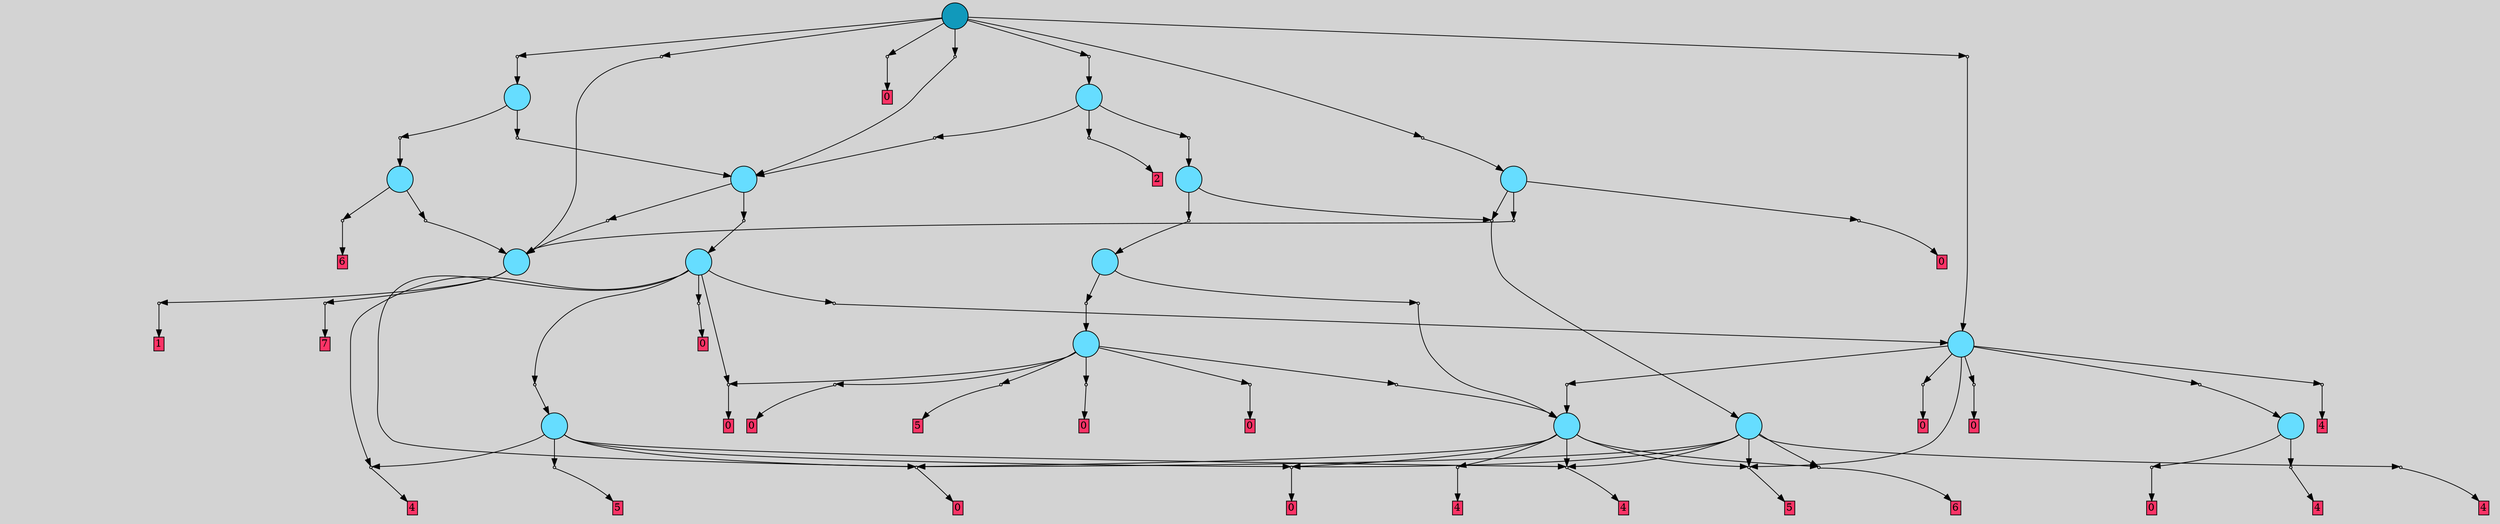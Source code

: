 // File exported with GEGELATI v1.3.1
// On the 2024-04-17 17:25:03
// With the File::TPGGraphDotExporter
digraph{
	graph[pad = "0.212, 0.055" bgcolor = lightgray]
	node[shape=circle style = filled label = ""]
		T0 [fillcolor="#66ddff"]
		T1 [fillcolor="#66ddff"]
		T2 [fillcolor="#66ddff"]
		T3 [fillcolor="#66ddff"]
		T4 [fillcolor="#66ddff"]
		T5 [fillcolor="#66ddff"]
		T6 [fillcolor="#66ddff"]
		T7 [fillcolor="#66ddff"]
		T8 [fillcolor="#66ddff"]
		T9 [fillcolor="#66ddff"]
		T10 [fillcolor="#66ddff"]
		T11 [fillcolor="#66ddff"]
		T12 [fillcolor="#66ddff"]
		T13 [fillcolor="#66ddff"]
		T14 [fillcolor="#66ddff"]
		T15 [fillcolor="#1199bb"]
		P0 [fillcolor="#cccccc" shape=point] //
		I0 [shape=box style=invis label="0|0&0|5#3|5#2|6#4|4&#92;n"]
		P0 -> I0[style=invis]
		A0 [fillcolor="#ff3366" shape=box margin=0.03 width=0 height=0 label="1"]
		T0 -> P0 -> A0
		P1 [fillcolor="#cccccc" shape=point] //
		I1 [shape=box style=invis label="1|0&2|4#0|3#2|2#3|4&#92;n"]
		P1 -> I1[style=invis]
		A1 [fillcolor="#ff3366" shape=box margin=0.03 width=0 height=0 label="7"]
		T0 -> P1 -> A1
		P2 [fillcolor="#cccccc" shape=point] //
		I2 [shape=box style=invis label="1|0&1|2#4|1#4|3#3|4&#92;n"]
		P2 -> I2[style=invis]
		A2 [fillcolor="#ff3366" shape=box margin=0.03 width=0 height=0 label="4"]
		T1 -> P2 -> A2
		P3 [fillcolor="#cccccc" shape=point] //
		I3 [shape=box style=invis label="2|0&3|1#2|0#2|3#3|2&#92;n"]
		P3 -> I3[style=invis]
		A3 [fillcolor="#ff3366" shape=box margin=0.03 width=0 height=0 label="0"]
		T1 -> P3 -> A3
		P4 [fillcolor="#cccccc" shape=point] //
		I4 [shape=box style=invis label="1|0&3|2#4|1#4|3#4|4&#92;n"]
		P4 -> I4[style=invis]
		A4 [fillcolor="#ff3366" shape=box margin=0.03 width=0 height=0 label="4"]
		T2 -> P4 -> A4
		P5 [fillcolor="#cccccc" shape=point] //
		I5 [shape=box style=invis label="2|0&3|1#2|0#2|3#3|2&#92;n"]
		P5 -> I5[style=invis]
		A5 [fillcolor="#ff3366" shape=box margin=0.03 width=0 height=0 label="0"]
		T2 -> P5 -> A5
		P6 [fillcolor="#cccccc" shape=point] //
		I6 [shape=box style=invis label="6|0&3|5#3|2#1|6#2|0&#92;n"]
		P6 -> I6[style=invis]
		A6 [fillcolor="#ff3366" shape=box margin=0.03 width=0 height=0 label="5"]
		T2 -> P6 -> A6
		P7 [fillcolor="#cccccc" shape=point] //
		I7 [shape=box style=invis label="2|0&1|3#2|1#0|2#4|6&#92;n"]
		P7 -> I7[style=invis]
		A7 [fillcolor="#ff3366" shape=box margin=0.03 width=0 height=0 label="4"]
		T2 -> P7 -> A7
		P8 [fillcolor="#cccccc" shape=point] //
		I8 [shape=box style=invis label="2|0&1|7#2|0#2|1#3|0&#92;n"]
		P8 -> I8[style=invis]
		A8 [fillcolor="#ff3366" shape=box margin=0.03 width=0 height=0 label="0"]
		T2 -> P8 -> A8
		P9 [fillcolor="#cccccc" shape=point] //
		I9 [shape=box style=invis label="4|0&4|7#0|1#0|3#3|6&#92;n"]
		P9 -> I9[style=invis]
		A9 [fillcolor="#ff3366" shape=box margin=0.03 width=0 height=0 label="6"]
		T2 -> P9 -> A9
		T3 -> P4
		T3 -> P5
		P10 [fillcolor="#cccccc" shape=point] //
		I10 [shape=box style=invis label="2|0&1|3#2|1#0|2#4|6&#92;n"]
		P10 -> I10[style=invis]
		A10 [fillcolor="#ff3366" shape=box margin=0.03 width=0 height=0 label="4"]
		T3 -> P10 -> A10
		T3 -> P8
		T3 -> P9
		T3 -> P6
		T4 -> P4
		T4 -> P5
		T4 -> P8
		P11 [fillcolor="#cccccc" shape=point] //
		I11 [shape=box style=invis label="6|0&3|5#3|2#1|6#2|0&#92;n"]
		P11 -> I11[style=invis]
		A11 [fillcolor="#ff3366" shape=box margin=0.03 width=0 height=0 label="5"]
		T4 -> P11 -> A11
		P12 [fillcolor="#cccccc" shape=point] //
		I12 [shape=box style=invis label="2|0&1|3#2|1#0|2#4|6&#92;n"]
		P12 -> I12[style=invis]
		A12 [fillcolor="#ff3366" shape=box margin=0.03 width=0 height=0 label="4"]
		T4 -> P12 -> A12
		T5 -> P6
		P13 [fillcolor="#cccccc" shape=point] //
		I13 [shape=box style=invis label="2|0&3|4#4|6#0|7#0|2&#92;n"]
		P13 -> I13[style=invis]
		T5 -> P13 -> T2
		P14 [fillcolor="#cccccc" shape=point] //
		I14 [shape=box style=invis label="6|0&0|3#0|0#1|4#3|5&#92;n"]
		P14 -> I14[style=invis]
		A13 [fillcolor="#ff3366" shape=box margin=0.03 width=0 height=0 label="0"]
		T5 -> P14 -> A13
		P15 [fillcolor="#cccccc" shape=point] //
		I15 [shape=box style=invis label="2|0&1|3#2|1#0|2#4|6&#92;n"]
		P15 -> I15[style=invis]
		A14 [fillcolor="#ff3366" shape=box margin=0.03 width=0 height=0 label="4"]
		T5 -> P15 -> A14
		P16 [fillcolor="#cccccc" shape=point] //
		I16 [shape=box style=invis label="2|0&3|7#1|1#0|1#4|6&#92;n"]
		P16 -> I16[style=invis]
		T5 -> P16 -> T1
		P17 [fillcolor="#cccccc" shape=point] //
		I17 [shape=box style=invis label="2|0&1|7#2|0#2|1#3|0&#92;n"]
		P17 -> I17[style=invis]
		A15 [fillcolor="#ff3366" shape=box margin=0.03 width=0 height=0 label="0"]
		T5 -> P17 -> A15
		P18 [fillcolor="#cccccc" shape=point] //
		I18 [shape=box style=invis label="2|0&1|7#2|0#2|1#3|0&#92;n"]
		P18 -> I18[style=invis]
		A16 [fillcolor="#ff3366" shape=box margin=0.03 width=0 height=0 label="0"]
		T6 -> P18 -> A16
		P19 [fillcolor="#cccccc" shape=point] //
		I19 [shape=box style=invis label="2|0&3|1#2|0#2|6#3|2&#92;n"]
		P19 -> I19[style=invis]
		A17 [fillcolor="#ff3366" shape=box margin=0.03 width=0 height=0 label="0"]
		T6 -> P19 -> A17
		P20 [fillcolor="#cccccc" shape=point] //
		I20 [shape=box style=invis label="7|7&4|2#2|0#1|1#1|1&#92;n5|0&0|7#0|4#1|0#0|7&#92;n"]
		P20 -> I20[style=invis]
		A18 [fillcolor="#ff3366" shape=box margin=0.03 width=0 height=0 label="0"]
		T6 -> P20 -> A18
		P21 [fillcolor="#cccccc" shape=point] //
		I21 [shape=box style=invis label="6|0&1|0#3|5#1|7#1|6&#92;n"]
		P21 -> I21[style=invis]
		T6 -> P21 -> T2
		P22 [fillcolor="#cccccc" shape=point] //
		I22 [shape=box style=invis label="1|0&3|5#0|0#3|0#4|1&#92;n"]
		P22 -> I22[style=invis]
		A19 [fillcolor="#ff3366" shape=box margin=0.03 width=0 height=0 label="5"]
		T6 -> P22 -> A19
		P23 [fillcolor="#cccccc" shape=point] //
		I23 [shape=box style=invis label="0|0&3|5#1|4#2|5#2|2&#92;n"]
		P23 -> I23[style=invis]
		A20 [fillcolor="#ff3366" shape=box margin=0.03 width=0 height=0 label="0"]
		T6 -> P23 -> A20
		P24 [fillcolor="#cccccc" shape=point] //
		I24 [shape=box style=invis label="6|0&1|5#4|1#3|3#0|1&#92;n"]
		P24 -> I24[style=invis]
		T7 -> P24 -> T6
		P25 [fillcolor="#cccccc" shape=point] //
		I25 [shape=box style=invis label="6|0&1|6#2|7#2|5#0|7&#92;n"]
		P25 -> I25[style=invis]
		T7 -> P25 -> T2
		P26 [fillcolor="#cccccc" shape=point] //
		I26 [shape=box style=invis label="2|0&3|1#1|0#2|6#3|2&#92;n"]
		P26 -> I26[style=invis]
		A21 [fillcolor="#ff3366" shape=box margin=0.03 width=0 height=0 label="0"]
		T8 -> P26 -> A21
		P27 [fillcolor="#cccccc" shape=point] //
		I27 [shape=box style=invis label="2|0&3|6#1|7#2|3#2|6&#92;n"]
		P27 -> I27[style=invis]
		T8 -> P27 -> T5
		T8 -> P8
		T8 -> P23
		P28 [fillcolor="#cccccc" shape=point] //
		I28 [shape=box style=invis label="2|0&3|4#4|6#0|7#0|2&#92;n"]
		P28 -> I28[style=invis]
		T8 -> P28 -> T4
		T8 -> P12
		P29 [fillcolor="#cccccc" shape=point] //
		I29 [shape=box style=invis label="6|0&1|5#4|1#3|3#0|1&#92;n"]
		P29 -> I29[style=invis]
		T9 -> P29 -> T8
		P30 [fillcolor="#cccccc" shape=point] //
		I30 [shape=box style=invis label="6|0&2|5#0|7#4|4#4|1&#92;n"]
		P30 -> I30[style=invis]
		T9 -> P30 -> T0
		P31 [fillcolor="#cccccc" shape=point] //
		I31 [shape=box style=invis label="3|0&3|5#0|4#2|5#4|7&#92;n"]
		P31 -> I31[style=invis]
		T10 -> P31 -> T7
		P32 [fillcolor="#cccccc" shape=point] //
		I32 [shape=box style=invis label="4|5&0|2#2|1#4|2#4|1&#92;n3|0&3|5#0|5#0|0#1|4&#92;n"]
		P32 -> I32[style=invis]
		T10 -> P32 -> T3
		T11 -> P32
		P33 [fillcolor="#cccccc" shape=point] //
		I33 [shape=box style=invis label="7|0&4|7#4|5#1|6#4|1&#92;n"]
		P33 -> I33[style=invis]
		A22 [fillcolor="#ff3366" shape=box margin=0.03 width=0 height=0 label="0"]
		T11 -> P33 -> A22
		P34 [fillcolor="#cccccc" shape=point] //
		I34 [shape=box style=invis label="2|0&2|4#2|4#0|7#3|7&#92;n"]
		P34 -> I34[style=invis]
		T11 -> P34 -> T0
		P35 [fillcolor="#cccccc" shape=point] //
		I35 [shape=box style=invis label="6|5&2|1#4|0#1|2#0|5&#92;n2|0&4|1#0|5#0|2#3|5&#92;n"]
		P35 -> I35[style=invis]
		A23 [fillcolor="#ff3366" shape=box margin=0.03 width=0 height=0 label="6"]
		T12 -> P35 -> A23
		P36 [fillcolor="#cccccc" shape=point] //
		I36 [shape=box style=invis label="2|2&4|0#2|2#0|3#1|1&#92;n4|0&0|2#0|5#1|6#4|2&#92;n"]
		P36 -> I36[style=invis]
		T12 -> P36 -> T0
		P37 [fillcolor="#cccccc" shape=point] //
		I37 [shape=box style=invis label="3|0&3|5#0|4#2|5#4|7&#92;n"]
		P37 -> I37[style=invis]
		A24 [fillcolor="#ff3366" shape=box margin=0.03 width=0 height=0 label="2"]
		T13 -> P37 -> A24
		P38 [fillcolor="#cccccc" shape=point] //
		I38 [shape=box style=invis label="4|5&0|2#2|1#4|2#4|1&#92;n3|0&3|1#0|5#0|0#1|4&#92;n"]
		P38 -> I38[style=invis]
		T13 -> P38 -> T10
		P39 [fillcolor="#cccccc" shape=point] //
		I39 [shape=box style=invis label="3|0&3|3#0|5#2|1#2|4&#92;n"]
		P39 -> I39[style=invis]
		T13 -> P39 -> T9
		P40 [fillcolor="#cccccc" shape=point] //
		I40 [shape=box style=invis label="3|0&3|3#0|5#2|1#2|4&#92;n"]
		P40 -> I40[style=invis]
		T14 -> P40 -> T9
		P41 [fillcolor="#cccccc" shape=point] //
		I41 [shape=box style=invis label="4|5&0|2#2|1#4|2#4|1&#92;n3|0&3|5#0|5#0|0#2|4&#92;n"]
		P41 -> I41[style=invis]
		T14 -> P41 -> T12
		P42 [fillcolor="#cccccc" shape=point] //
		I42 [shape=box style=invis label="1|0&4|3#3|4#2|4#4|4&#92;n"]
		P42 -> I42[style=invis]
		T15 -> P42 -> T0
		P43 [fillcolor="#cccccc" shape=point] //
		I43 [shape=box style=invis label="3|0&3|3#0|7#2|1#2|4&#92;n"]
		P43 -> I43[style=invis]
		T15 -> P43 -> T14
		P44 [fillcolor="#cccccc" shape=point] //
		I44 [shape=box style=invis label="7|0&4|7#4|5#1|6#4|1&#92;n"]
		P44 -> I44[style=invis]
		A25 [fillcolor="#ff3366" shape=box margin=0.03 width=0 height=0 label="0"]
		T15 -> P44 -> A25
		P45 [fillcolor="#cccccc" shape=point] //
		I45 [shape=box style=invis label="7|0&1|2#4|3#2|5#4|0&#92;n"]
		P45 -> I45[style=invis]
		T15 -> P45 -> T9
		P46 [fillcolor="#cccccc" shape=point] //
		I46 [shape=box style=invis label="3|0&3|5#0|5#0|0#2|4&#92;n"]
		P46 -> I46[style=invis]
		T15 -> P46 -> T13
		P47 [fillcolor="#cccccc" shape=point] //
		I47 [shape=box style=invis label="6|0&1|3#0|5#3|6#3|0&#92;n"]
		P47 -> I47[style=invis]
		T15 -> P47 -> T5
		P48 [fillcolor="#cccccc" shape=point] //
		I48 [shape=box style=invis label="1|0&1|1#4|2#2|3#4|0&#92;n"]
		P48 -> I48[style=invis]
		T15 -> P48 -> T11
		{ rank= same T15 }
}
